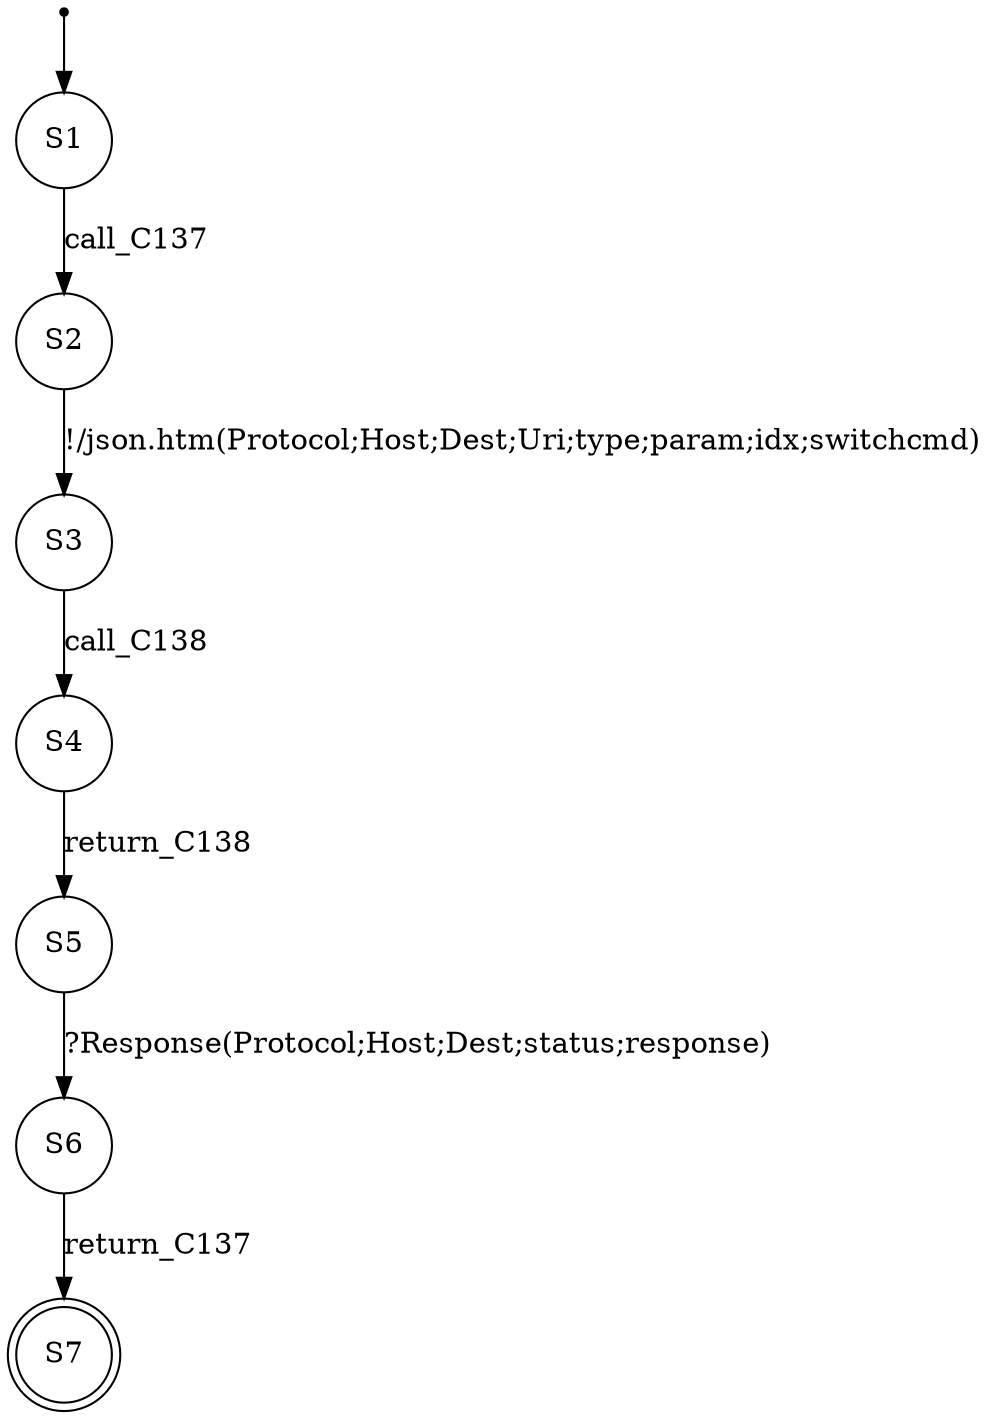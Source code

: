 digraph LTS {
S00[shape=point]
S1[label=S1,shape=circle];
S2[label=S2,shape=circle];
S3[label=S3,shape=circle];
S4[label=S4,shape=circle];
S5[label=S5,shape=circle];
S6[label=S6,shape=circle];
S7[label=S7,shape=doublecircle];
S00 -> S1
S1 -> S2[label ="call_C137"];
S2 -> S3[label ="!/json.htm(Protocol;Host;Dest;Uri;type;param;idx;switchcmd)"];
S3 -> S4[label ="call_C138"];
S4 -> S5[label ="return_C138"];
S5 -> S6[label ="?Response(Protocol;Host;Dest;status;response)"];
S6 -> S7[label ="return_C137"];
}
